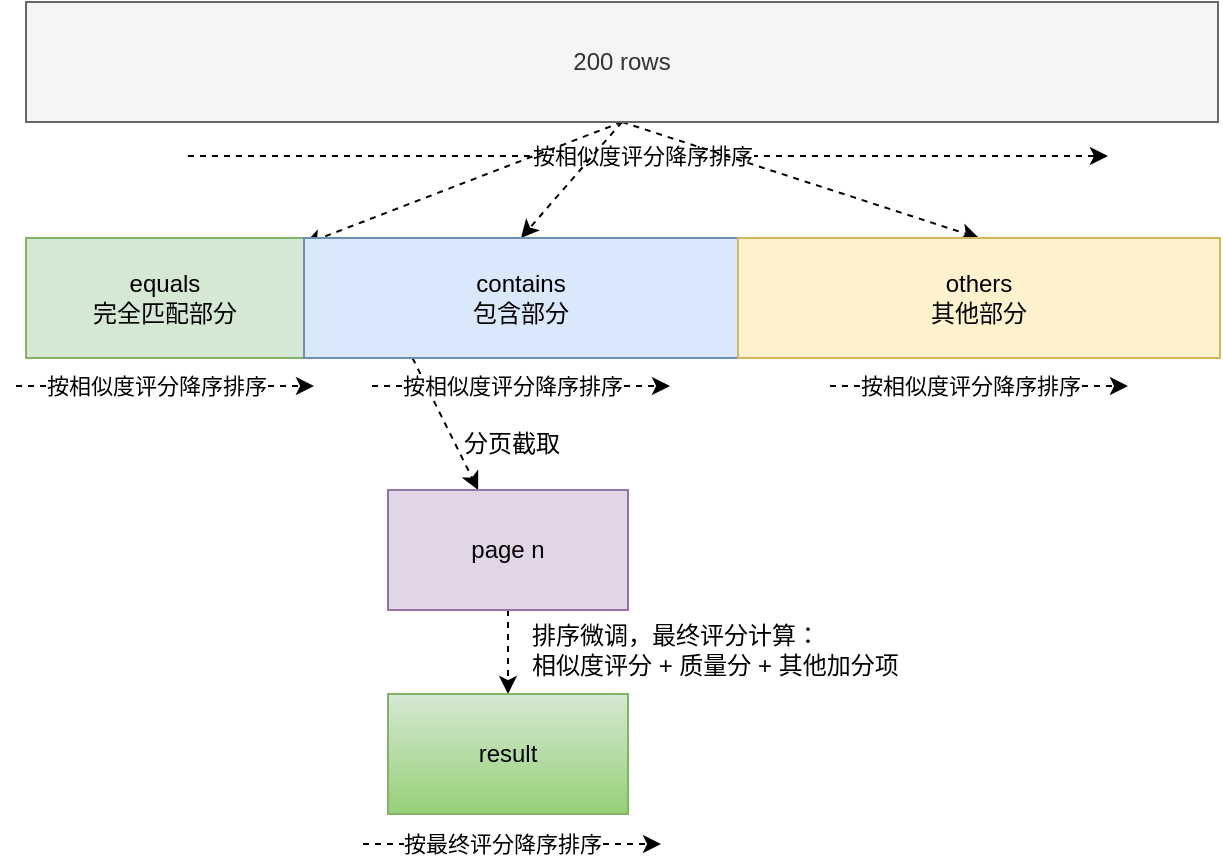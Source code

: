 <mxfile version="16.5.6" type="github">
  <diagram id="d5UGzW644qYcgFJwwa-g" name="Page-1">
    <mxGraphModel dx="1683" dy="646" grid="0" gridSize="10" guides="1" tooltips="1" connect="1" arrows="1" fold="1" page="1" pageScale="1" pageWidth="827" pageHeight="1169" math="0" shadow="0">
      <root>
        <mxCell id="0" />
        <mxCell id="1" parent="0" />
        <mxCell id="eNamNgAYAro-8tq2c0Wl-30" value="" style="endArrow=classic;html=1;rounded=0;dashed=1;" parent="1" edge="1">
          <mxGeometry width="50" height="50" relative="1" as="geometry">
            <mxPoint x="184" y="396" as="sourcePoint" />
            <mxPoint x="644" y="396" as="targetPoint" />
          </mxGeometry>
        </mxCell>
        <mxCell id="eNamNgAYAro-8tq2c0Wl-31" value="按相似度评分降序排序" style="edgeLabel;html=1;align=center;verticalAlign=middle;resizable=0;points=[];" parent="eNamNgAYAro-8tq2c0Wl-30" vertex="1" connectable="0">
          <mxGeometry x="-0.051" y="1" relative="1" as="geometry">
            <mxPoint x="8" y="1" as="offset" />
          </mxGeometry>
        </mxCell>
        <mxCell id="JUkCktCCfnVjaAIJL_zf-9" style="rounded=0;orthogonalLoop=1;jettySize=auto;html=1;exitX=0.5;exitY=1;exitDx=0;exitDy=0;dashed=1;" edge="1" parent="1" source="JUkCktCCfnVjaAIJL_zf-4" target="JUkCktCCfnVjaAIJL_zf-5">
          <mxGeometry relative="1" as="geometry" />
        </mxCell>
        <mxCell id="JUkCktCCfnVjaAIJL_zf-10" style="edgeStyle=none;rounded=0;orthogonalLoop=1;jettySize=auto;html=1;exitX=0.5;exitY=1;exitDx=0;exitDy=0;entryX=0.5;entryY=0;entryDx=0;entryDy=0;dashed=1;" edge="1" parent="1" source="JUkCktCCfnVjaAIJL_zf-4" target="JUkCktCCfnVjaAIJL_zf-7">
          <mxGeometry relative="1" as="geometry" />
        </mxCell>
        <mxCell id="JUkCktCCfnVjaAIJL_zf-11" style="edgeStyle=none;rounded=0;orthogonalLoop=1;jettySize=auto;html=1;exitX=0.5;exitY=1;exitDx=0;exitDy=0;entryX=0.5;entryY=0;entryDx=0;entryDy=0;dashed=1;" edge="1" parent="1" source="JUkCktCCfnVjaAIJL_zf-4" target="JUkCktCCfnVjaAIJL_zf-8">
          <mxGeometry relative="1" as="geometry" />
        </mxCell>
        <mxCell id="JUkCktCCfnVjaAIJL_zf-4" value="200 rows" style="rounded=0;whiteSpace=wrap;html=1;fillColor=#f5f5f5;fontColor=#333333;strokeColor=#666666;" vertex="1" parent="1">
          <mxGeometry x="103" y="319" width="596" height="60" as="geometry" />
        </mxCell>
        <mxCell id="JUkCktCCfnVjaAIJL_zf-5" value="equals&lt;br&gt;完全匹配部分" style="rounded=0;whiteSpace=wrap;html=1;fillColor=#d5e8d4;strokeColor=#82b366;" vertex="1" parent="1">
          <mxGeometry x="103" y="437" width="139" height="60" as="geometry" />
        </mxCell>
        <mxCell id="JUkCktCCfnVjaAIJL_zf-24" style="rounded=0;orthogonalLoop=1;jettySize=auto;html=1;exitX=0.25;exitY=1;exitDx=0;exitDy=0;dashed=1;" edge="1" parent="1" source="JUkCktCCfnVjaAIJL_zf-7" target="JUkCktCCfnVjaAIJL_zf-19">
          <mxGeometry relative="1" as="geometry" />
        </mxCell>
        <mxCell id="JUkCktCCfnVjaAIJL_zf-7" value="contains&lt;br&gt;包含部分" style="rounded=0;whiteSpace=wrap;html=1;fillColor=#dae8fc;strokeColor=#6c8ebf;" vertex="1" parent="1">
          <mxGeometry x="242" y="437" width="217" height="60" as="geometry" />
        </mxCell>
        <mxCell id="JUkCktCCfnVjaAIJL_zf-8" value="others&lt;br&gt;其他部分" style="rounded=0;whiteSpace=wrap;html=1;fillColor=#fff2cc;strokeColor=#d6b656;" vertex="1" parent="1">
          <mxGeometry x="459" y="437" width="241" height="60" as="geometry" />
        </mxCell>
        <mxCell id="JUkCktCCfnVjaAIJL_zf-12" value="" style="endArrow=classic;html=1;rounded=0;dashed=1;" edge="1" parent="1">
          <mxGeometry width="50" height="50" relative="1" as="geometry">
            <mxPoint x="98" y="511" as="sourcePoint" />
            <mxPoint x="247" y="511" as="targetPoint" />
          </mxGeometry>
        </mxCell>
        <mxCell id="JUkCktCCfnVjaAIJL_zf-13" value="按相似度评分降序排序" style="edgeLabel;html=1;align=center;verticalAlign=middle;resizable=0;points=[];" vertex="1" connectable="0" parent="JUkCktCCfnVjaAIJL_zf-12">
          <mxGeometry x="-0.051" y="1" relative="1" as="geometry">
            <mxPoint x="-1" y="1" as="offset" />
          </mxGeometry>
        </mxCell>
        <mxCell id="JUkCktCCfnVjaAIJL_zf-14" value="" style="endArrow=classic;html=1;rounded=0;dashed=1;" edge="1" parent="1">
          <mxGeometry width="50" height="50" relative="1" as="geometry">
            <mxPoint x="276" y="511" as="sourcePoint" />
            <mxPoint x="425" y="511" as="targetPoint" />
          </mxGeometry>
        </mxCell>
        <mxCell id="JUkCktCCfnVjaAIJL_zf-15" value="按相似度评分降序排序" style="edgeLabel;html=1;align=center;verticalAlign=middle;resizable=0;points=[];" vertex="1" connectable="0" parent="JUkCktCCfnVjaAIJL_zf-14">
          <mxGeometry x="-0.051" y="1" relative="1" as="geometry">
            <mxPoint x="-1" y="1" as="offset" />
          </mxGeometry>
        </mxCell>
        <mxCell id="JUkCktCCfnVjaAIJL_zf-16" value="" style="endArrow=classic;html=1;rounded=0;dashed=1;" edge="1" parent="1">
          <mxGeometry width="50" height="50" relative="1" as="geometry">
            <mxPoint x="505" y="511" as="sourcePoint" />
            <mxPoint x="654" y="511" as="targetPoint" />
          </mxGeometry>
        </mxCell>
        <mxCell id="JUkCktCCfnVjaAIJL_zf-17" value="按相似度评分降序排序" style="edgeLabel;html=1;align=center;verticalAlign=middle;resizable=0;points=[];" vertex="1" connectable="0" parent="JUkCktCCfnVjaAIJL_zf-16">
          <mxGeometry x="-0.051" y="1" relative="1" as="geometry">
            <mxPoint x="-1" y="1" as="offset" />
          </mxGeometry>
        </mxCell>
        <mxCell id="JUkCktCCfnVjaAIJL_zf-22" style="edgeStyle=orthogonalEdgeStyle;rounded=0;orthogonalLoop=1;jettySize=auto;html=1;exitX=0.5;exitY=1;exitDx=0;exitDy=0;dashed=1;" edge="1" parent="1" source="JUkCktCCfnVjaAIJL_zf-19" target="JUkCktCCfnVjaAIJL_zf-21">
          <mxGeometry relative="1" as="geometry" />
        </mxCell>
        <mxCell id="JUkCktCCfnVjaAIJL_zf-19" value="page n" style="rounded=0;whiteSpace=wrap;html=1;fillColor=#e1d5e7;strokeColor=#9673a6;" vertex="1" parent="1">
          <mxGeometry x="284" y="563" width="120" height="60" as="geometry" />
        </mxCell>
        <mxCell id="JUkCktCCfnVjaAIJL_zf-21" value="result" style="rounded=0;whiteSpace=wrap;html=1;fillColor=#d5e8d4;gradientColor=#97d077;strokeColor=#82b366;" vertex="1" parent="1">
          <mxGeometry x="284" y="665" width="120" height="60" as="geometry" />
        </mxCell>
        <mxCell id="JUkCktCCfnVjaAIJL_zf-23" value="排序微调，最终评分计算：&lt;br&gt;相似度评分 + 质量分 + 其他加分项" style="text;html=1;strokeColor=none;fillColor=none;align=left;verticalAlign=middle;whiteSpace=wrap;rounded=0;" vertex="1" parent="1">
          <mxGeometry x="354" y="628" width="291" height="30" as="geometry" />
        </mxCell>
        <mxCell id="JUkCktCCfnVjaAIJL_zf-25" value="分页截取" style="text;html=1;strokeColor=none;fillColor=none;align=center;verticalAlign=middle;whiteSpace=wrap;rounded=0;" vertex="1" parent="1">
          <mxGeometry x="316" y="525" width="60" height="30" as="geometry" />
        </mxCell>
        <mxCell id="JUkCktCCfnVjaAIJL_zf-26" value="" style="endArrow=classic;html=1;rounded=0;dashed=1;" edge="1" parent="1">
          <mxGeometry width="50" height="50" relative="1" as="geometry">
            <mxPoint x="271.5" y="740" as="sourcePoint" />
            <mxPoint x="420.5" y="740" as="targetPoint" />
          </mxGeometry>
        </mxCell>
        <mxCell id="JUkCktCCfnVjaAIJL_zf-27" value="按最终评分降序排序" style="edgeLabel;html=1;align=center;verticalAlign=middle;resizable=0;points=[];" vertex="1" connectable="0" parent="JUkCktCCfnVjaAIJL_zf-26">
          <mxGeometry x="-0.051" y="1" relative="1" as="geometry">
            <mxPoint x="-1" y="1" as="offset" />
          </mxGeometry>
        </mxCell>
      </root>
    </mxGraphModel>
  </diagram>
</mxfile>
